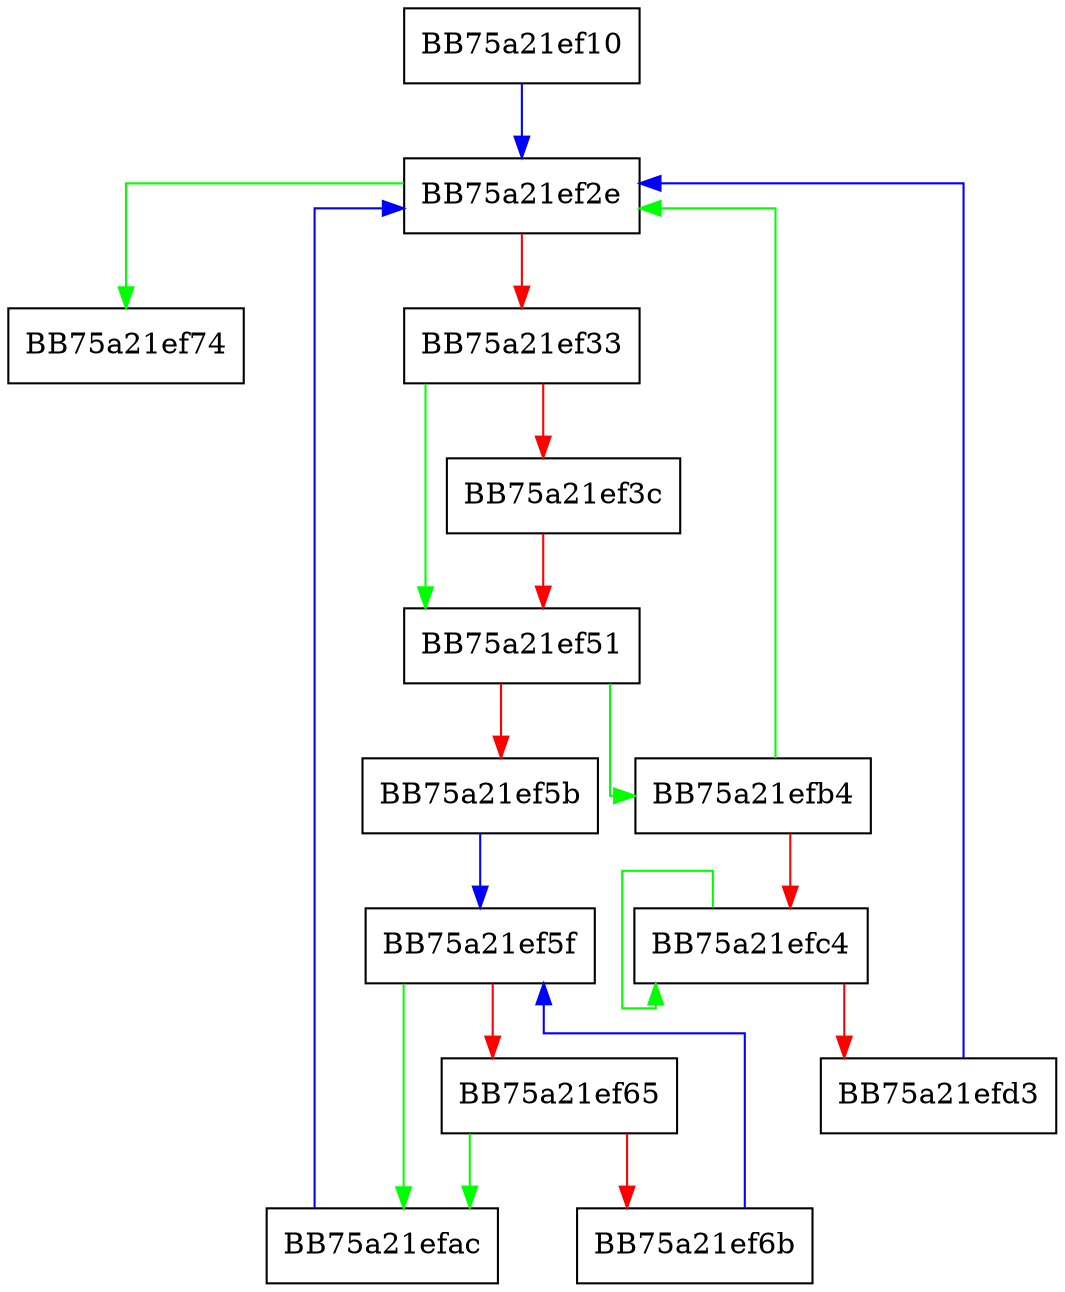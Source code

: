 digraph clear {
  node [shape="box"];
  graph [splines=ortho];
  BB75a21ef10 -> BB75a21ef2e [color="blue"];
  BB75a21ef2e -> BB75a21ef74 [color="green"];
  BB75a21ef2e -> BB75a21ef33 [color="red"];
  BB75a21ef33 -> BB75a21ef51 [color="green"];
  BB75a21ef33 -> BB75a21ef3c [color="red"];
  BB75a21ef3c -> BB75a21ef51 [color="red"];
  BB75a21ef51 -> BB75a21efb4 [color="green"];
  BB75a21ef51 -> BB75a21ef5b [color="red"];
  BB75a21ef5b -> BB75a21ef5f [color="blue"];
  BB75a21ef5f -> BB75a21efac [color="green"];
  BB75a21ef5f -> BB75a21ef65 [color="red"];
  BB75a21ef65 -> BB75a21efac [color="green"];
  BB75a21ef65 -> BB75a21ef6b [color="red"];
  BB75a21ef6b -> BB75a21ef5f [color="blue"];
  BB75a21efac -> BB75a21ef2e [color="blue"];
  BB75a21efb4 -> BB75a21ef2e [color="green"];
  BB75a21efb4 -> BB75a21efc4 [color="red"];
  BB75a21efc4 -> BB75a21efc4 [color="green"];
  BB75a21efc4 -> BB75a21efd3 [color="red"];
  BB75a21efd3 -> BB75a21ef2e [color="blue"];
}